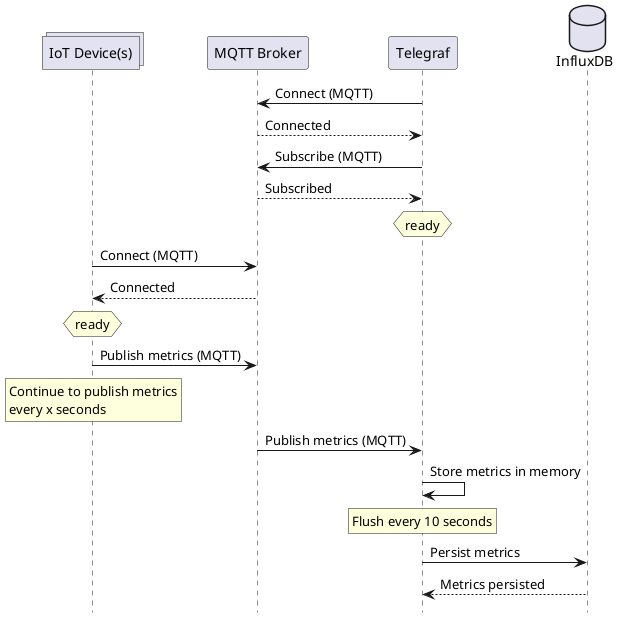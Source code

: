 @startuml push_metrics
hide footbox

collections iot_device as "IoT Device(s)"
participant mqtt_broker as "MQTT Broker"
participant telegraf as "Telegraf"
database influx_db as "InfluxDB"

telegraf -> mqtt_broker : Connect (MQTT)
telegraf <-- mqtt_broker : Connected
telegraf -> mqtt_broker : Subscribe (MQTT)
telegraf <-- mqtt_broker : Subscribed
hnote over telegraf : ready
iot_device -> mqtt_broker : Connect (MQTT)
iot_device <-- mqtt_broker : Connected
hnote over iot_device : ready
iot_device -> mqtt_broker : Publish metrics (MQTT)
rnote over iot_device : Continue to publish metrics\nevery x seconds
mqtt_broker -> telegraf : Publish metrics (MQTT)
telegraf -> telegraf : Store metrics in memory
rnote over telegraf : Flush every 10 seconds
telegraf -> influx_db : Persist metrics
telegraf <-- influx_db: Metrics persisted
@enduml